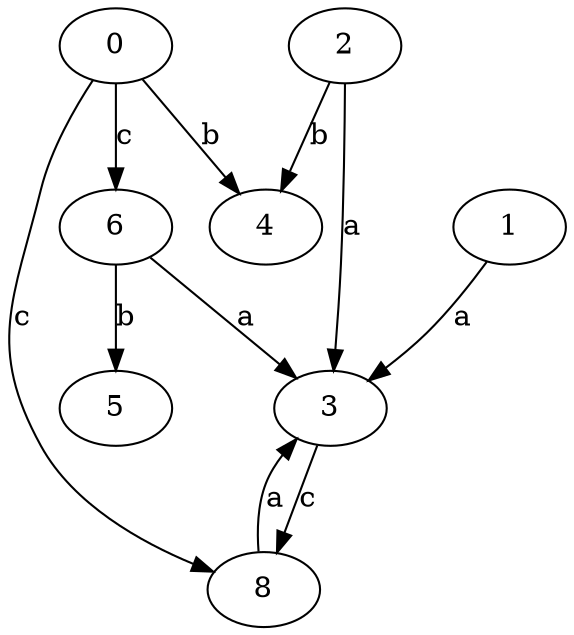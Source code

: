 strict digraph  {
3;
4;
5;
6;
0;
1;
2;
8;
3 -> 8  [label=c];
6 -> 3  [label=a];
6 -> 5  [label=b];
0 -> 4  [label=b];
0 -> 6  [label=c];
0 -> 8  [label=c];
1 -> 3  [label=a];
2 -> 3  [label=a];
2 -> 4  [label=b];
8 -> 3  [label=a];
}
